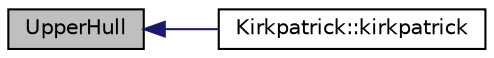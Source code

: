 digraph "UpperHull"
{
  edge [fontname="Helvetica",fontsize="10",labelfontname="Helvetica",labelfontsize="10"];
  node [fontname="Helvetica",fontsize="10",shape=record];
  rankdir="LR";
  Node47 [label="UpperHull",height=0.2,width=0.4,color="black", fillcolor="grey75", style="filled", fontcolor="black"];
  Node47 -> Node48 [dir="back",color="midnightblue",fontsize="10",style="solid",fontname="Helvetica"];
  Node48 [label="Kirkpatrick::kirkpatrick",height=0.2,width=0.4,color="black", fillcolor="white", style="filled",URL="$d3/d32/class_kirkpatrick.html#ae86e8b979109959c4f46260f3951812b"];
}
